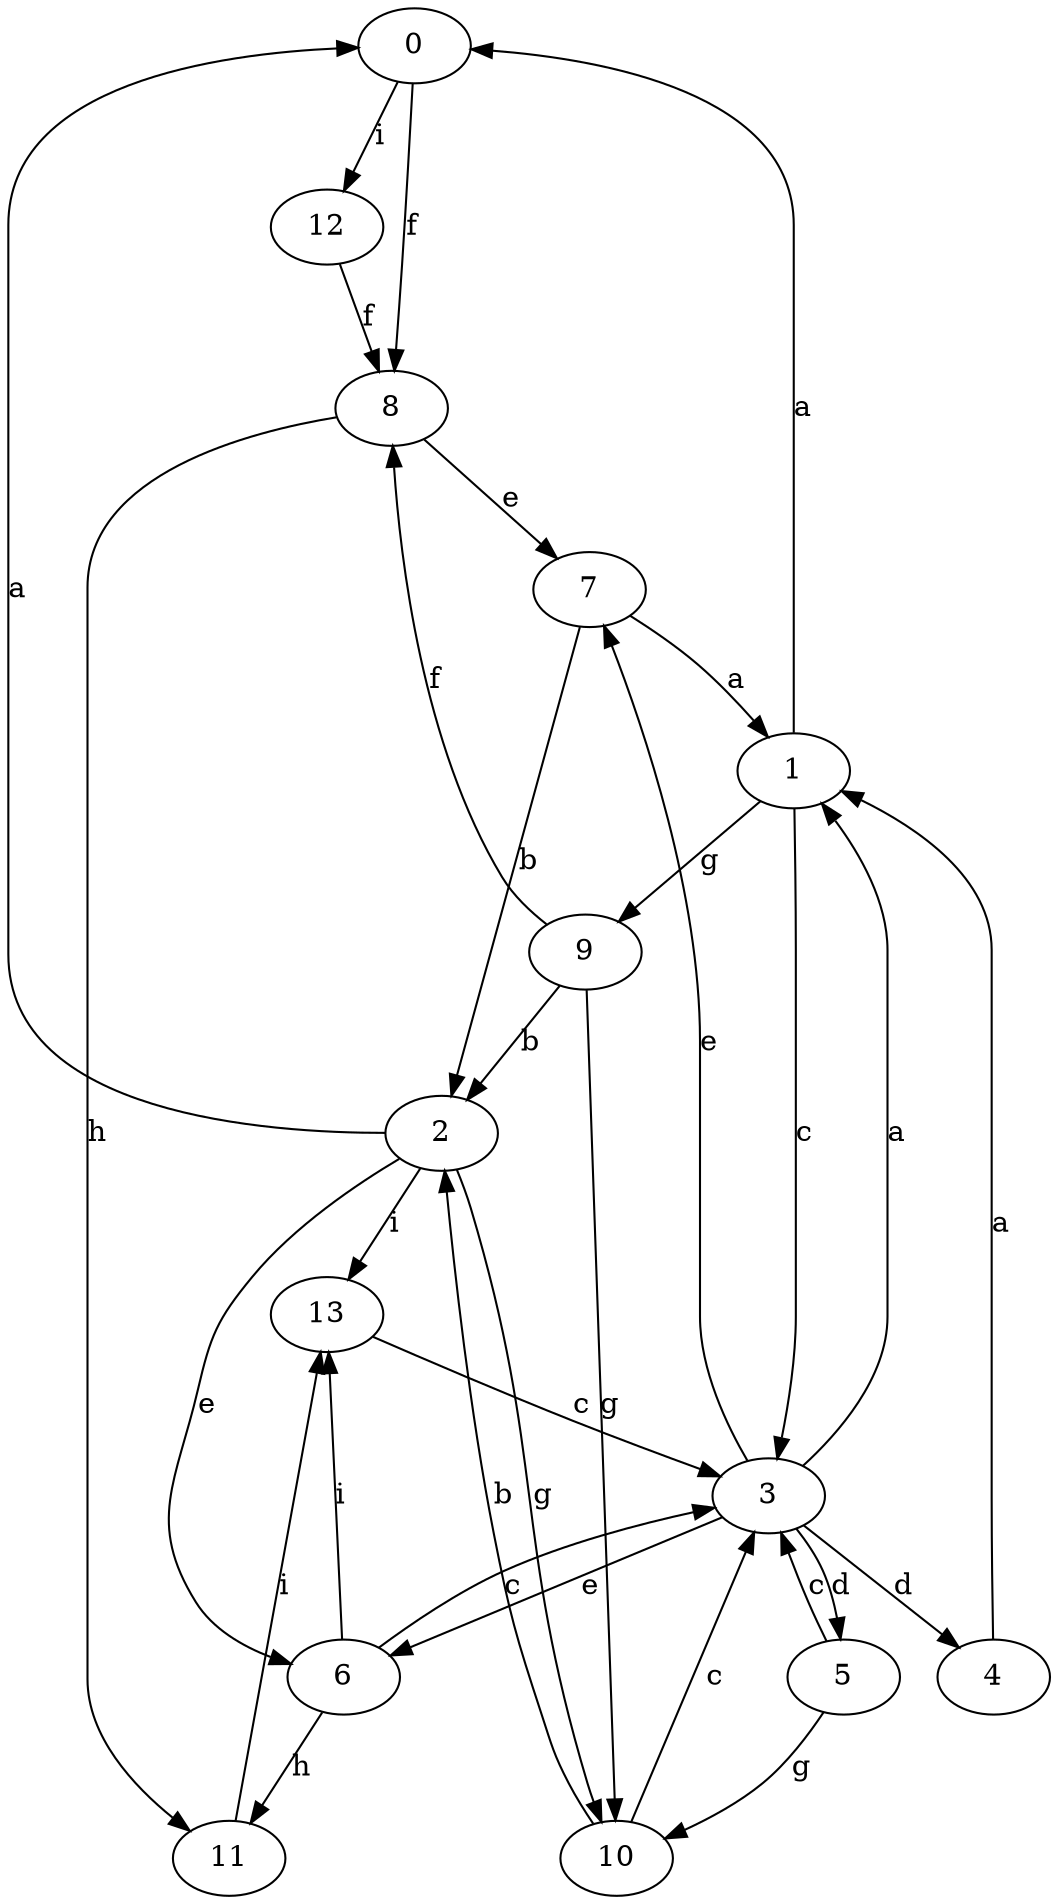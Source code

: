 strict digraph  {
0;
1;
2;
3;
4;
5;
6;
7;
8;
9;
10;
11;
12;
13;
0 -> 8  [label=f];
0 -> 12  [label=i];
1 -> 0  [label=a];
1 -> 3  [label=c];
1 -> 9  [label=g];
2 -> 0  [label=a];
2 -> 6  [label=e];
2 -> 10  [label=g];
2 -> 13  [label=i];
3 -> 1  [label=a];
3 -> 4  [label=d];
3 -> 5  [label=d];
3 -> 6  [label=e];
3 -> 7  [label=e];
4 -> 1  [label=a];
5 -> 3  [label=c];
5 -> 10  [label=g];
6 -> 3  [label=c];
6 -> 11  [label=h];
6 -> 13  [label=i];
7 -> 1  [label=a];
7 -> 2  [label=b];
8 -> 7  [label=e];
8 -> 11  [label=h];
9 -> 2  [label=b];
9 -> 8  [label=f];
9 -> 10  [label=g];
10 -> 2  [label=b];
10 -> 3  [label=c];
11 -> 13  [label=i];
12 -> 8  [label=f];
13 -> 3  [label=c];
}
